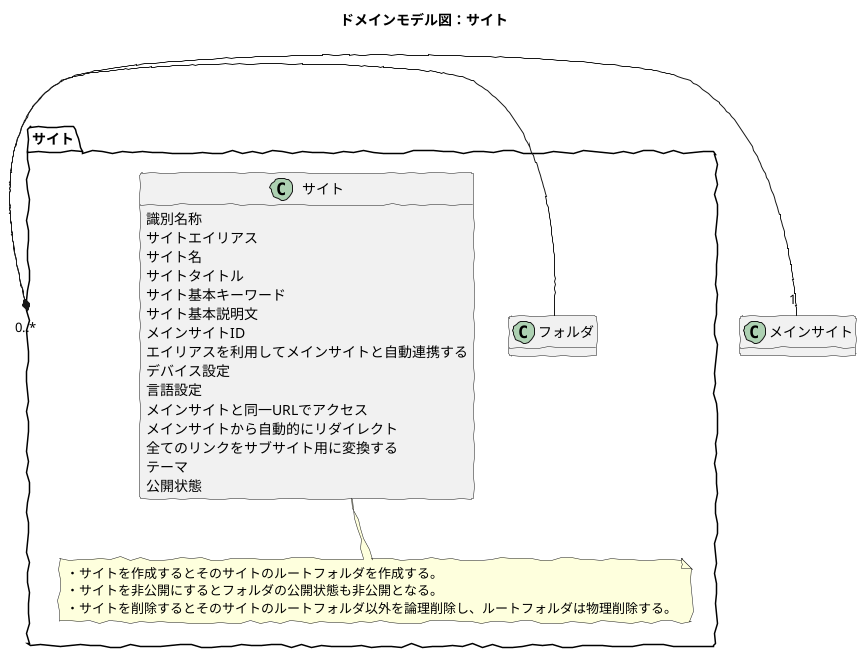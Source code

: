 @startuml
skinparam handwritten true
skinparam backgroundColor white
hide method

title ドメインモデル図：サイト

package サイト {
	
	class フォルダ
	
	class サイト {
		識別名称
		サイトエイリアス
		サイト名
		サイトタイトル
		サイト基本キーワード
		サイト基本説明文
		メインサイトID
		エイリアスを利用してメインサイトと自動連携する
		デバイス設定
		言語設定
		メインサイトと同一URLでアクセス
		メインサイトから自動的にリダイレクト
		全てのリンクをサブサイト用に変換する
		テーマ
		公開状態
	}
	note bottom
	・サイトを作成するとそのサイトのルートフォルダを作成する。
	・サイトを非公開にするとフォルダの公開状態も非公開となる。
	・サイトを削除するとそのサイトのルートフォルダ以外を論理削除し、ルートフォルダは物理削除する。
	endnote

}

class メインサイト

フォルダ -* サイト 
サイト "0..*" - "1" メインサイト

@enduml
